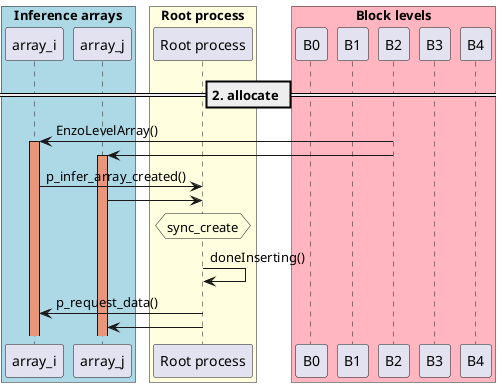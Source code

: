    @startuml

   box "Inference arrays" #LightBlue
   participant array_i as a0
   participant array_j as a2
   end box

   box "Root process" #LightYellow
   participant "Root process" as root
   end box

   box "Block levels" #LightPink
   participant "B0" as b0
   participant "B1" as b1
   participant "B2" as b2
   participant "B3" as b3
   participant "B4" as b4
   end box


   == 2. allocate ==

   b2 -> a0 : EnzoLevelArray()
   activate a0 #DarkSalmon
   b2 -> a2
   activate a2 #DarkSalmon

   a0 -> root : p_infer_array_created()
   a2 -> root

   hnote over root : sync_create
   root -> root : doneInserting()

   root -> a0 : p_request_data()
   root -> a2

@enduml